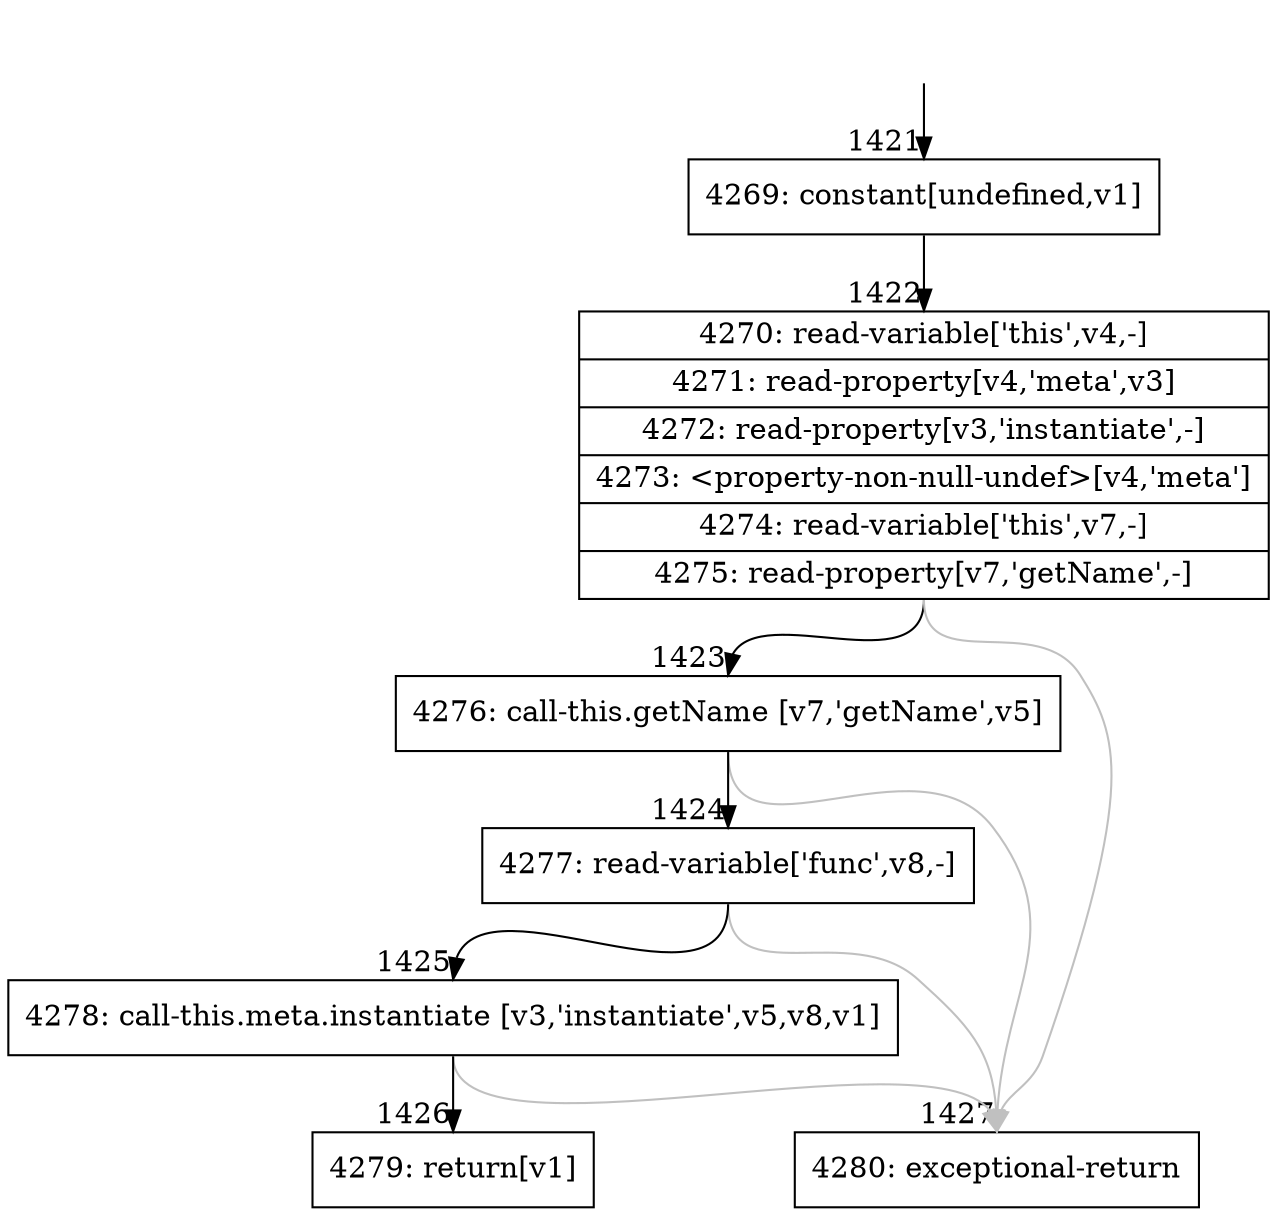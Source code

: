 digraph {
rankdir="TD"
BB_entry168[shape=none,label=""];
BB_entry168 -> BB1421 [tailport=s, headport=n, headlabel="    1421"]
BB1421 [shape=record label="{4269: constant[undefined,v1]}" ] 
BB1421 -> BB1422 [tailport=s, headport=n, headlabel="      1422"]
BB1422 [shape=record label="{4270: read-variable['this',v4,-]|4271: read-property[v4,'meta',v3]|4272: read-property[v3,'instantiate',-]|4273: \<property-non-null-undef\>[v4,'meta']|4274: read-variable['this',v7,-]|4275: read-property[v7,'getName',-]}" ] 
BB1422 -> BB1423 [tailport=s, headport=n, headlabel="      1423"]
BB1422 -> BB1427 [tailport=s, headport=n, color=gray, headlabel="      1427"]
BB1423 [shape=record label="{4276: call-this.getName [v7,'getName',v5]}" ] 
BB1423 -> BB1424 [tailport=s, headport=n, headlabel="      1424"]
BB1423 -> BB1427 [tailport=s, headport=n, color=gray]
BB1424 [shape=record label="{4277: read-variable['func',v8,-]}" ] 
BB1424 -> BB1425 [tailport=s, headport=n, headlabel="      1425"]
BB1424 -> BB1427 [tailport=s, headport=n, color=gray]
BB1425 [shape=record label="{4278: call-this.meta.instantiate [v3,'instantiate',v5,v8,v1]}" ] 
BB1425 -> BB1426 [tailport=s, headport=n, headlabel="      1426"]
BB1425 -> BB1427 [tailport=s, headport=n, color=gray]
BB1426 [shape=record label="{4279: return[v1]}" ] 
BB1427 [shape=record label="{4280: exceptional-return}" ] 
//#$~ 1688
}
